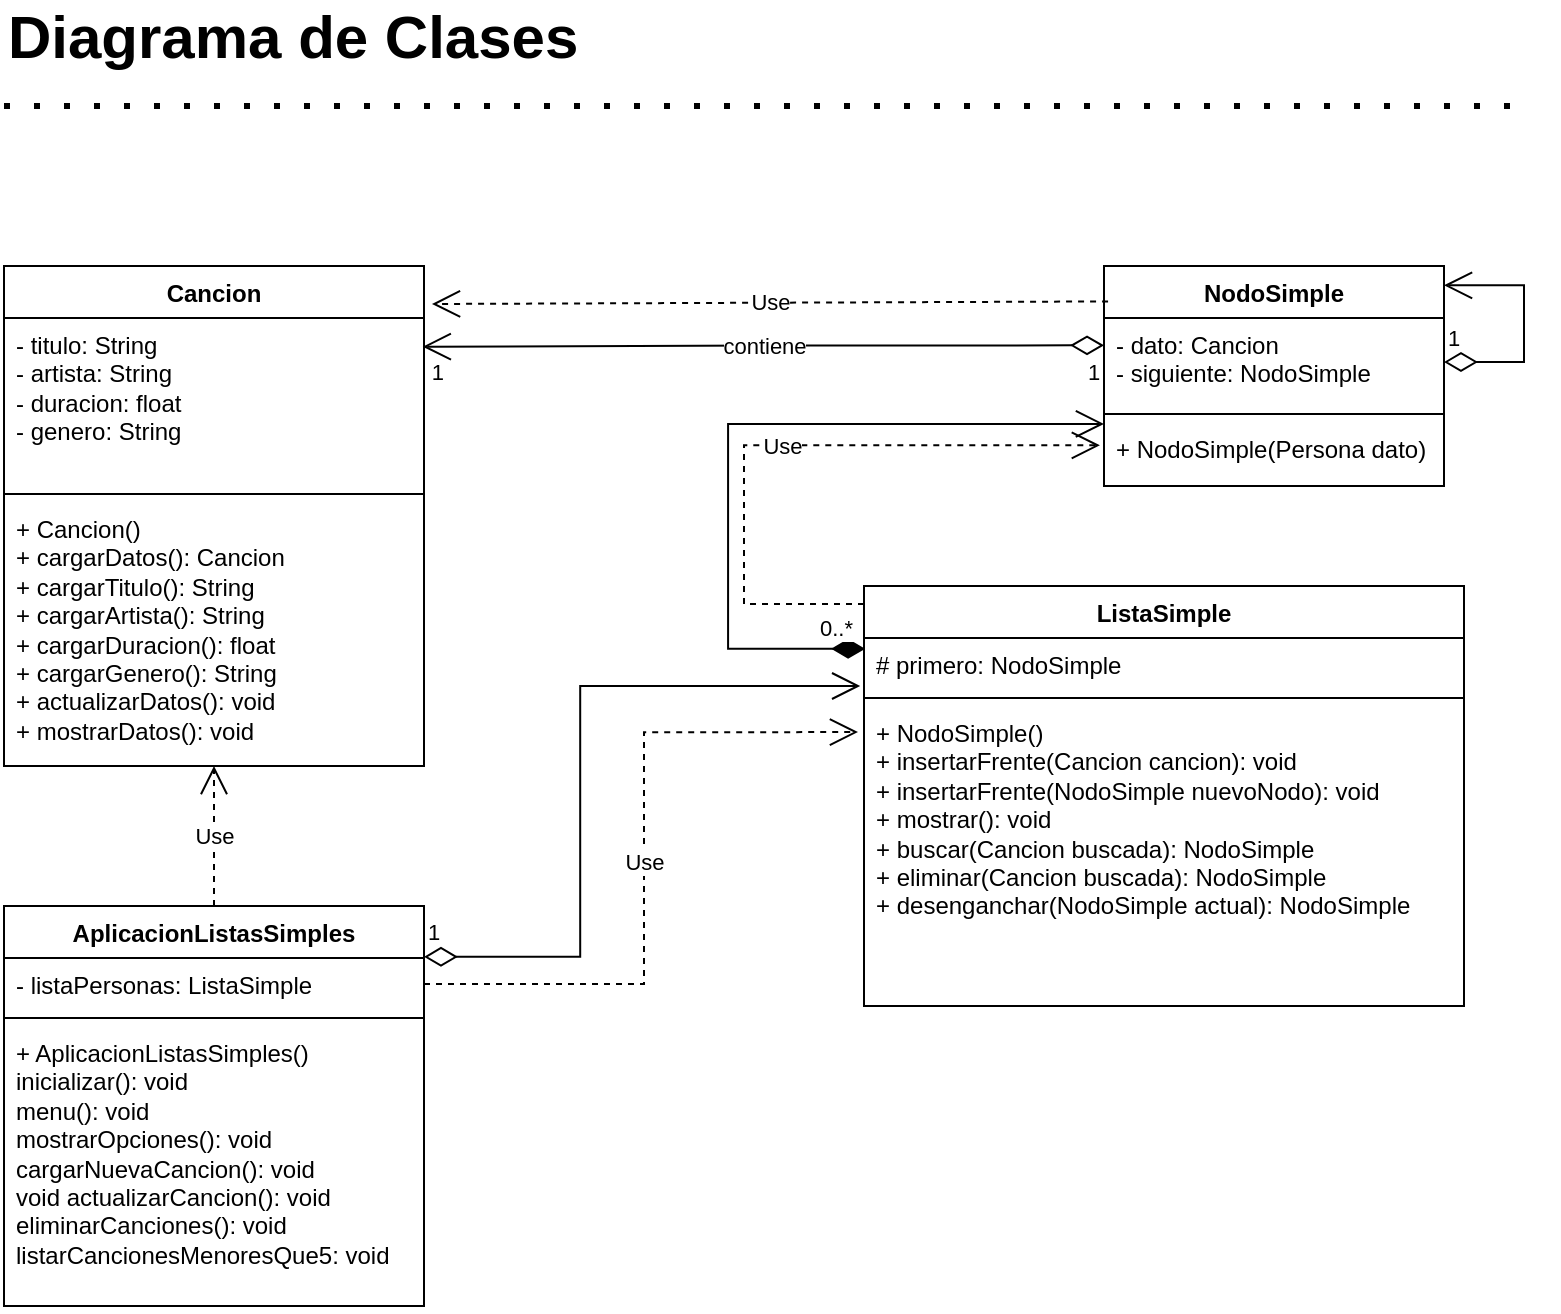 <mxfile version="23.1.5" type="device">
  <diagram name="Diagrama de Clases" id="aSMXr8JhXDBv6yPQDnmh">
    <mxGraphModel dx="1120" dy="540" grid="1" gridSize="10" guides="1" tooltips="1" connect="1" arrows="1" fold="1" page="1" pageScale="1" pageWidth="827" pageHeight="1169" math="0" shadow="0">
      <root>
        <mxCell id="0" />
        <mxCell id="1" parent="0" />
        <mxCell id="8ItPL0YZ83ciC4C8z_7W-5" value="Cancion" style="swimlane;fontStyle=1;align=center;verticalAlign=top;childLayout=stackLayout;horizontal=1;startSize=26;horizontalStack=0;resizeParent=1;resizeParentMax=0;resizeLast=0;collapsible=1;marginBottom=0;whiteSpace=wrap;html=1;" parent="1" vertex="1">
          <mxGeometry x="40" y="160" width="210" height="250" as="geometry" />
        </mxCell>
        <mxCell id="8ItPL0YZ83ciC4C8z_7W-6" value="- titulo: String&lt;br&gt;- artista: String&lt;br&gt;- duracion: float&lt;br&gt;- genero: String" style="text;strokeColor=none;fillColor=none;align=left;verticalAlign=top;spacingLeft=4;spacingRight=4;overflow=hidden;rotatable=0;points=[[0,0.5],[1,0.5]];portConstraint=eastwest;whiteSpace=wrap;html=1;" parent="8ItPL0YZ83ciC4C8z_7W-5" vertex="1">
          <mxGeometry y="26" width="210" height="84" as="geometry" />
        </mxCell>
        <mxCell id="8ItPL0YZ83ciC4C8z_7W-7" value="" style="line;strokeWidth=1;fillColor=none;align=left;verticalAlign=middle;spacingTop=-1;spacingLeft=3;spacingRight=3;rotatable=0;labelPosition=right;points=[];portConstraint=eastwest;strokeColor=inherit;" parent="8ItPL0YZ83ciC4C8z_7W-5" vertex="1">
          <mxGeometry y="110" width="210" height="8" as="geometry" />
        </mxCell>
        <mxCell id="8ItPL0YZ83ciC4C8z_7W-8" value="+ Cancion()&lt;br&gt;+ cargarDatos(): Cancion&lt;br&gt;+ cargarTitulo(): String&lt;br&gt;+ cargarArtista(): String&lt;br&gt;+ cargarDuracion(): float&lt;br&gt;+ cargarGenero(): String&lt;br&gt;+ actualizarDatos(): void&lt;div&gt;+ mostrarDatos(): void&lt;/div&gt;" style="text;strokeColor=none;fillColor=none;align=left;verticalAlign=top;spacingLeft=4;spacingRight=4;overflow=hidden;rotatable=0;points=[[0,0.5],[1,0.5]];portConstraint=eastwest;whiteSpace=wrap;html=1;" parent="8ItPL0YZ83ciC4C8z_7W-5" vertex="1">
          <mxGeometry y="118" width="210" height="132" as="geometry" />
        </mxCell>
        <mxCell id="8ItPL0YZ83ciC4C8z_7W-17" value="" style="endArrow=none;dashed=1;html=1;rounded=0;fontStyle=1;strokeWidth=3;dashPattern=1 4;fontSize=5;" parent="1" edge="1">
          <mxGeometry width="50" height="50" relative="1" as="geometry">
            <mxPoint x="40" y="80" as="sourcePoint" />
            <mxPoint x="800" y="80" as="targetPoint" />
          </mxGeometry>
        </mxCell>
        <mxCell id="8ItPL0YZ83ciC4C8z_7W-19" value="Diagrama de Clases" style="text;html=1;align=left;verticalAlign=middle;whiteSpace=wrap;rounded=0;fontSize=30;fontStyle=1;fontFamily=Helvetica;" parent="1" vertex="1">
          <mxGeometry x="40" y="30" width="410" height="30" as="geometry" />
        </mxCell>
        <mxCell id="8ItPL0YZ83ciC4C8z_7W-21" value="NodoSimple" style="swimlane;fontStyle=1;align=center;verticalAlign=top;childLayout=stackLayout;horizontal=1;startSize=26;horizontalStack=0;resizeParent=1;resizeParentMax=0;resizeLast=0;collapsible=1;marginBottom=0;whiteSpace=wrap;html=1;" parent="1" vertex="1">
          <mxGeometry x="590" y="160" width="170" height="110" as="geometry" />
        </mxCell>
        <mxCell id="8ItPL0YZ83ciC4C8z_7W-22" value="- dato: Cancion&lt;br&gt;- siguiente: NodoSimple" style="text;strokeColor=none;fillColor=none;align=left;verticalAlign=top;spacingLeft=4;spacingRight=4;overflow=hidden;rotatable=0;points=[[0,0.5],[1,0.5]];portConstraint=eastwest;whiteSpace=wrap;html=1;" parent="8ItPL0YZ83ciC4C8z_7W-21" vertex="1">
          <mxGeometry y="26" width="170" height="44" as="geometry" />
        </mxCell>
        <mxCell id="8ItPL0YZ83ciC4C8z_7W-23" value="" style="line;strokeWidth=1;fillColor=none;align=left;verticalAlign=middle;spacingTop=-1;spacingLeft=3;spacingRight=3;rotatable=0;labelPosition=right;points=[];portConstraint=eastwest;strokeColor=inherit;" parent="8ItPL0YZ83ciC4C8z_7W-21" vertex="1">
          <mxGeometry y="70" width="170" height="8" as="geometry" />
        </mxCell>
        <mxCell id="8ItPL0YZ83ciC4C8z_7W-24" value="+ NodoSimple(Persona dato)" style="text;strokeColor=none;fillColor=none;align=left;verticalAlign=top;spacingLeft=4;spacingRight=4;overflow=hidden;rotatable=0;points=[[0,0.5],[1,0.5]];portConstraint=eastwest;whiteSpace=wrap;html=1;" parent="8ItPL0YZ83ciC4C8z_7W-21" vertex="1">
          <mxGeometry y="78" width="170" height="32" as="geometry" />
        </mxCell>
        <mxCell id="8ItPL0YZ83ciC4C8z_7W-39" value="1" style="endArrow=open;html=1;endSize=12;startArrow=diamondThin;startSize=14;startFill=0;edgeStyle=elbowEdgeStyle;align=left;verticalAlign=bottom;rounded=0;exitX=1;exitY=0.5;exitDx=0;exitDy=0;entryX=1;entryY=0.088;entryDx=0;entryDy=0;entryPerimeter=0;" parent="8ItPL0YZ83ciC4C8z_7W-21" source="8ItPL0YZ83ciC4C8z_7W-22" target="8ItPL0YZ83ciC4C8z_7W-21" edge="1">
          <mxGeometry x="-1" y="3" relative="1" as="geometry">
            <mxPoint x="-80" y="100" as="sourcePoint" />
            <mxPoint x="80" y="100" as="targetPoint" />
            <Array as="points">
              <mxPoint x="210" y="30" />
            </Array>
          </mxGeometry>
        </mxCell>
        <mxCell id="8ItPL0YZ83ciC4C8z_7W-25" value="ListaSimple" style="swimlane;fontStyle=1;align=center;verticalAlign=top;childLayout=stackLayout;horizontal=1;startSize=26;horizontalStack=0;resizeParent=1;resizeParentMax=0;resizeLast=0;collapsible=1;marginBottom=0;whiteSpace=wrap;html=1;" parent="1" vertex="1">
          <mxGeometry x="470" y="320" width="300" height="210" as="geometry" />
        </mxCell>
        <mxCell id="8ItPL0YZ83ciC4C8z_7W-26" value="# primero: NodoSimple" style="text;strokeColor=none;fillColor=none;align=left;verticalAlign=top;spacingLeft=4;spacingRight=4;overflow=hidden;rotatable=0;points=[[0,0.5],[1,0.5]];portConstraint=eastwest;whiteSpace=wrap;html=1;" parent="8ItPL0YZ83ciC4C8z_7W-25" vertex="1">
          <mxGeometry y="26" width="300" height="26" as="geometry" />
        </mxCell>
        <mxCell id="8ItPL0YZ83ciC4C8z_7W-27" value="" style="line;strokeWidth=1;fillColor=none;align=left;verticalAlign=middle;spacingTop=-1;spacingLeft=3;spacingRight=3;rotatable=0;labelPosition=right;points=[];portConstraint=eastwest;strokeColor=inherit;" parent="8ItPL0YZ83ciC4C8z_7W-25" vertex="1">
          <mxGeometry y="52" width="300" height="8" as="geometry" />
        </mxCell>
        <mxCell id="8ItPL0YZ83ciC4C8z_7W-28" value="+ NodoSimple()&lt;br&gt;+ insertarFrente(Cancion cancion): void&lt;br&gt;+ insertarFrente(NodoSimple nuevoNodo): void&lt;br&gt;+ mostrar(): void&lt;br&gt;+ buscar(Cancion buscada): NodoSimple&lt;br&gt;+ eliminar(Cancion buscada): NodoSimple&lt;div&gt;+ desenganchar(NodoSimple actual): NodoSimple&lt;/div&gt;" style="text;strokeColor=none;fillColor=none;align=left;verticalAlign=top;spacingLeft=4;spacingRight=4;overflow=hidden;rotatable=0;points=[[0,0.5],[1,0.5]];portConstraint=eastwest;whiteSpace=wrap;html=1;" parent="8ItPL0YZ83ciC4C8z_7W-25" vertex="1">
          <mxGeometry y="60" width="300" height="150" as="geometry" />
        </mxCell>
        <mxCell id="8ItPL0YZ83ciC4C8z_7W-29" value="AplicacionListasSimples" style="swimlane;fontStyle=1;align=center;verticalAlign=top;childLayout=stackLayout;horizontal=1;startSize=26;horizontalStack=0;resizeParent=1;resizeParentMax=0;resizeLast=0;collapsible=1;marginBottom=0;whiteSpace=wrap;html=1;" parent="1" vertex="1">
          <mxGeometry x="40" y="480" width="210" height="200" as="geometry" />
        </mxCell>
        <mxCell id="8ItPL0YZ83ciC4C8z_7W-30" value="- listaPersonas: ListaSimple" style="text;strokeColor=none;fillColor=none;align=left;verticalAlign=top;spacingLeft=4;spacingRight=4;overflow=hidden;rotatable=0;points=[[0,0.5],[1,0.5]];portConstraint=eastwest;whiteSpace=wrap;html=1;" parent="8ItPL0YZ83ciC4C8z_7W-29" vertex="1">
          <mxGeometry y="26" width="210" height="26" as="geometry" />
        </mxCell>
        <mxCell id="8ItPL0YZ83ciC4C8z_7W-31" value="" style="line;strokeWidth=1;fillColor=none;align=left;verticalAlign=middle;spacingTop=-1;spacingLeft=3;spacingRight=3;rotatable=0;labelPosition=right;points=[];portConstraint=eastwest;strokeColor=inherit;" parent="8ItPL0YZ83ciC4C8z_7W-29" vertex="1">
          <mxGeometry y="52" width="210" height="8" as="geometry" />
        </mxCell>
        <mxCell id="8ItPL0YZ83ciC4C8z_7W-32" value="+ AplicacionListasSimples()&lt;br&gt;inicializar(): void&lt;br&gt;menu(): void&lt;br&gt;mostrarOpciones(): void&lt;br&gt;cargarNuevaCancion(): void&lt;br&gt;void actualizarCancion(): void&lt;div&gt;eliminarCanciones(): void&lt;/div&gt;&lt;div&gt;listarCancionesMenoresQue5: void&lt;/div&gt;" style="text;strokeColor=none;fillColor=none;align=left;verticalAlign=top;spacingLeft=4;spacingRight=4;overflow=hidden;rotatable=0;points=[[0,0.5],[1,0.5]];portConstraint=eastwest;whiteSpace=wrap;html=1;" parent="8ItPL0YZ83ciC4C8z_7W-29" vertex="1">
          <mxGeometry y="60" width="210" height="140" as="geometry" />
        </mxCell>
        <mxCell id="8ItPL0YZ83ciC4C8z_7W-33" value="Use" style="endArrow=open;endSize=12;dashed=1;html=1;rounded=0;exitX=0.5;exitY=0;exitDx=0;exitDy=0;" parent="1" source="8ItPL0YZ83ciC4C8z_7W-29" target="8ItPL0YZ83ciC4C8z_7W-8" edge="1">
          <mxGeometry width="160" relative="1" as="geometry">
            <mxPoint x="470" y="420" as="sourcePoint" />
            <mxPoint x="630" y="420" as="targetPoint" />
          </mxGeometry>
        </mxCell>
        <mxCell id="8ItPL0YZ83ciC4C8z_7W-34" value="Use" style="endArrow=open;endSize=12;dashed=1;html=1;rounded=0;exitX=1;exitY=0.5;exitDx=0;exitDy=0;entryX=-0.01;entryY=0.087;entryDx=0;entryDy=0;entryPerimeter=0;edgeStyle=orthogonalEdgeStyle;" parent="1" source="8ItPL0YZ83ciC4C8z_7W-30" target="8ItPL0YZ83ciC4C8z_7W-28" edge="1">
          <mxGeometry width="160" relative="1" as="geometry">
            <mxPoint x="470" y="420" as="sourcePoint" />
            <mxPoint x="630" y="420" as="targetPoint" />
          </mxGeometry>
        </mxCell>
        <mxCell id="8ItPL0YZ83ciC4C8z_7W-36" value="1" style="endArrow=open;html=1;endSize=12;startArrow=diamondThin;startSize=14;startFill=0;edgeStyle=orthogonalEdgeStyle;align=left;verticalAlign=bottom;rounded=0;exitX=1.009;exitY=0.072;exitDx=0;exitDy=0;exitPerimeter=0;" parent="1" edge="1">
          <mxGeometry x="-1" y="3" relative="1" as="geometry">
            <mxPoint x="250.0" y="505.4" as="sourcePoint" />
            <mxPoint x="468.11" y="370" as="targetPoint" />
            <Array as="points">
              <mxPoint x="328.11" y="505" />
              <mxPoint x="328.11" y="370" />
            </Array>
          </mxGeometry>
        </mxCell>
        <mxCell id="8ItPL0YZ83ciC4C8z_7W-37" value="0..*" style="endArrow=open;html=1;endSize=12;startArrow=diamondThin;startSize=14;startFill=1;edgeStyle=elbowEdgeStyle;align=left;verticalAlign=bottom;rounded=0;exitX=-0.005;exitY=0.208;exitDx=0;exitDy=0;exitPerimeter=0;entryX=-0.012;entryY=0.031;entryDx=0;entryDy=0;entryPerimeter=0;" parent="1" edge="1">
          <mxGeometry x="-0.865" y="-1" relative="1" as="geometry">
            <mxPoint x="470.54" y="351.408" as="sourcePoint" />
            <mxPoint x="590" y="238.992" as="targetPoint" />
            <Array as="points">
              <mxPoint x="402.04" y="290" />
            </Array>
            <mxPoint as="offset" />
          </mxGeometry>
        </mxCell>
        <mxCell id="8ItPL0YZ83ciC4C8z_7W-38" value="Use" style="endArrow=open;endSize=12;dashed=1;html=1;rounded=0;exitX=0;exitY=0.043;exitDx=0;exitDy=0;entryX=-0.012;entryY=0.365;entryDx=0;entryDy=0;entryPerimeter=0;exitPerimeter=0;edgeStyle=elbowEdgeStyle;" parent="1" source="8ItPL0YZ83ciC4C8z_7W-25" target="8ItPL0YZ83ciC4C8z_7W-24" edge="1">
          <mxGeometry width="160" relative="1" as="geometry">
            <mxPoint x="550" y="270" as="sourcePoint" />
            <mxPoint x="710" y="270" as="targetPoint" />
            <Array as="points">
              <mxPoint x="410" y="270" />
            </Array>
          </mxGeometry>
        </mxCell>
        <mxCell id="8ItPL0YZ83ciC4C8z_7W-40" value="contiene" style="endArrow=open;html=1;endSize=12;startArrow=diamondThin;startSize=14;startFill=0;edgeStyle=orthogonalEdgeStyle;rounded=0;entryX=0.997;entryY=0.171;entryDx=0;entryDy=0;entryPerimeter=0;exitX=0;exitY=0.311;exitDx=0;exitDy=0;exitPerimeter=0;" parent="1" source="8ItPL0YZ83ciC4C8z_7W-22" target="8ItPL0YZ83ciC4C8z_7W-6" edge="1">
          <mxGeometry relative="1" as="geometry">
            <mxPoint x="320" y="280" as="sourcePoint" />
            <mxPoint x="480" y="280" as="targetPoint" />
          </mxGeometry>
        </mxCell>
        <mxCell id="8ItPL0YZ83ciC4C8z_7W-41" value="1" style="edgeLabel;resizable=0;html=1;align=left;verticalAlign=top;" parent="8ItPL0YZ83ciC4C8z_7W-40" connectable="0" vertex="1">
          <mxGeometry x="-1" relative="1" as="geometry">
            <mxPoint x="-10" as="offset" />
          </mxGeometry>
        </mxCell>
        <mxCell id="8ItPL0YZ83ciC4C8z_7W-42" value="1" style="edgeLabel;resizable=0;html=1;align=right;verticalAlign=top;" parent="8ItPL0YZ83ciC4C8z_7W-40" connectable="0" vertex="1">
          <mxGeometry x="1" relative="1" as="geometry">
            <mxPoint x="11" as="offset" />
          </mxGeometry>
        </mxCell>
        <mxCell id="8ItPL0YZ83ciC4C8z_7W-44" value="Use" style="endArrow=open;endSize=12;dashed=1;html=1;rounded=0;entryX=1.019;entryY=0.076;entryDx=0;entryDy=0;entryPerimeter=0;exitX=0.012;exitY=0.161;exitDx=0;exitDy=0;exitPerimeter=0;" parent="1" source="8ItPL0YZ83ciC4C8z_7W-21" target="8ItPL0YZ83ciC4C8z_7W-5" edge="1">
          <mxGeometry width="160" relative="1" as="geometry">
            <mxPoint x="330" y="280" as="sourcePoint" />
            <mxPoint x="490" y="280" as="targetPoint" />
          </mxGeometry>
        </mxCell>
      </root>
    </mxGraphModel>
  </diagram>
</mxfile>
